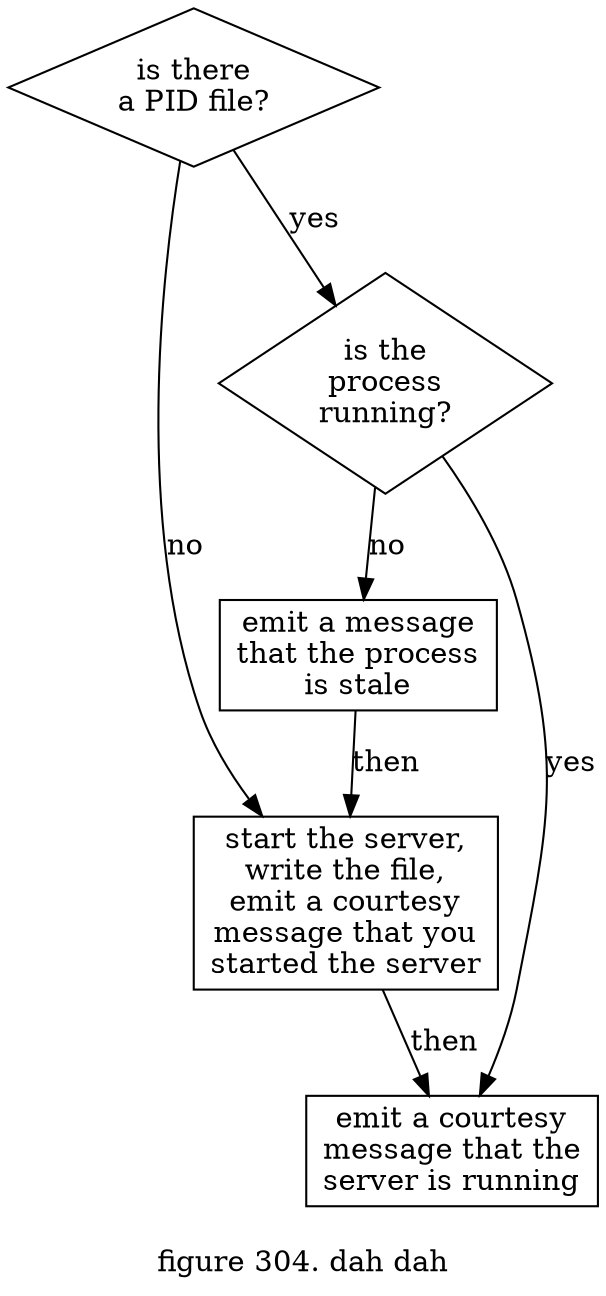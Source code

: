 digraph g {

label="
figure 304. dah dah"

/* -- associations -- */

q100->a200[label=no]
q100->q400[label=yes]
a200->a500[label=then]
q400->a600[label=no]
q400->a500[label=yes]
a600->a200[label=then]

/* -- questions -- */

q100[shape=diamond label="is there
a PID file?"]

q400[shape=diamond label="is the
process
running?"]

/* -- actions -- */

a200[shape=block label="start the server,
write the file,
emit a courtesy
message that you
started the server"]

a500[shape=block label="emit a courtesy
message that the
server is running"]

a600[shape=block label="emit a message
that the process
is stale"]

}
/*
#born.
*/
